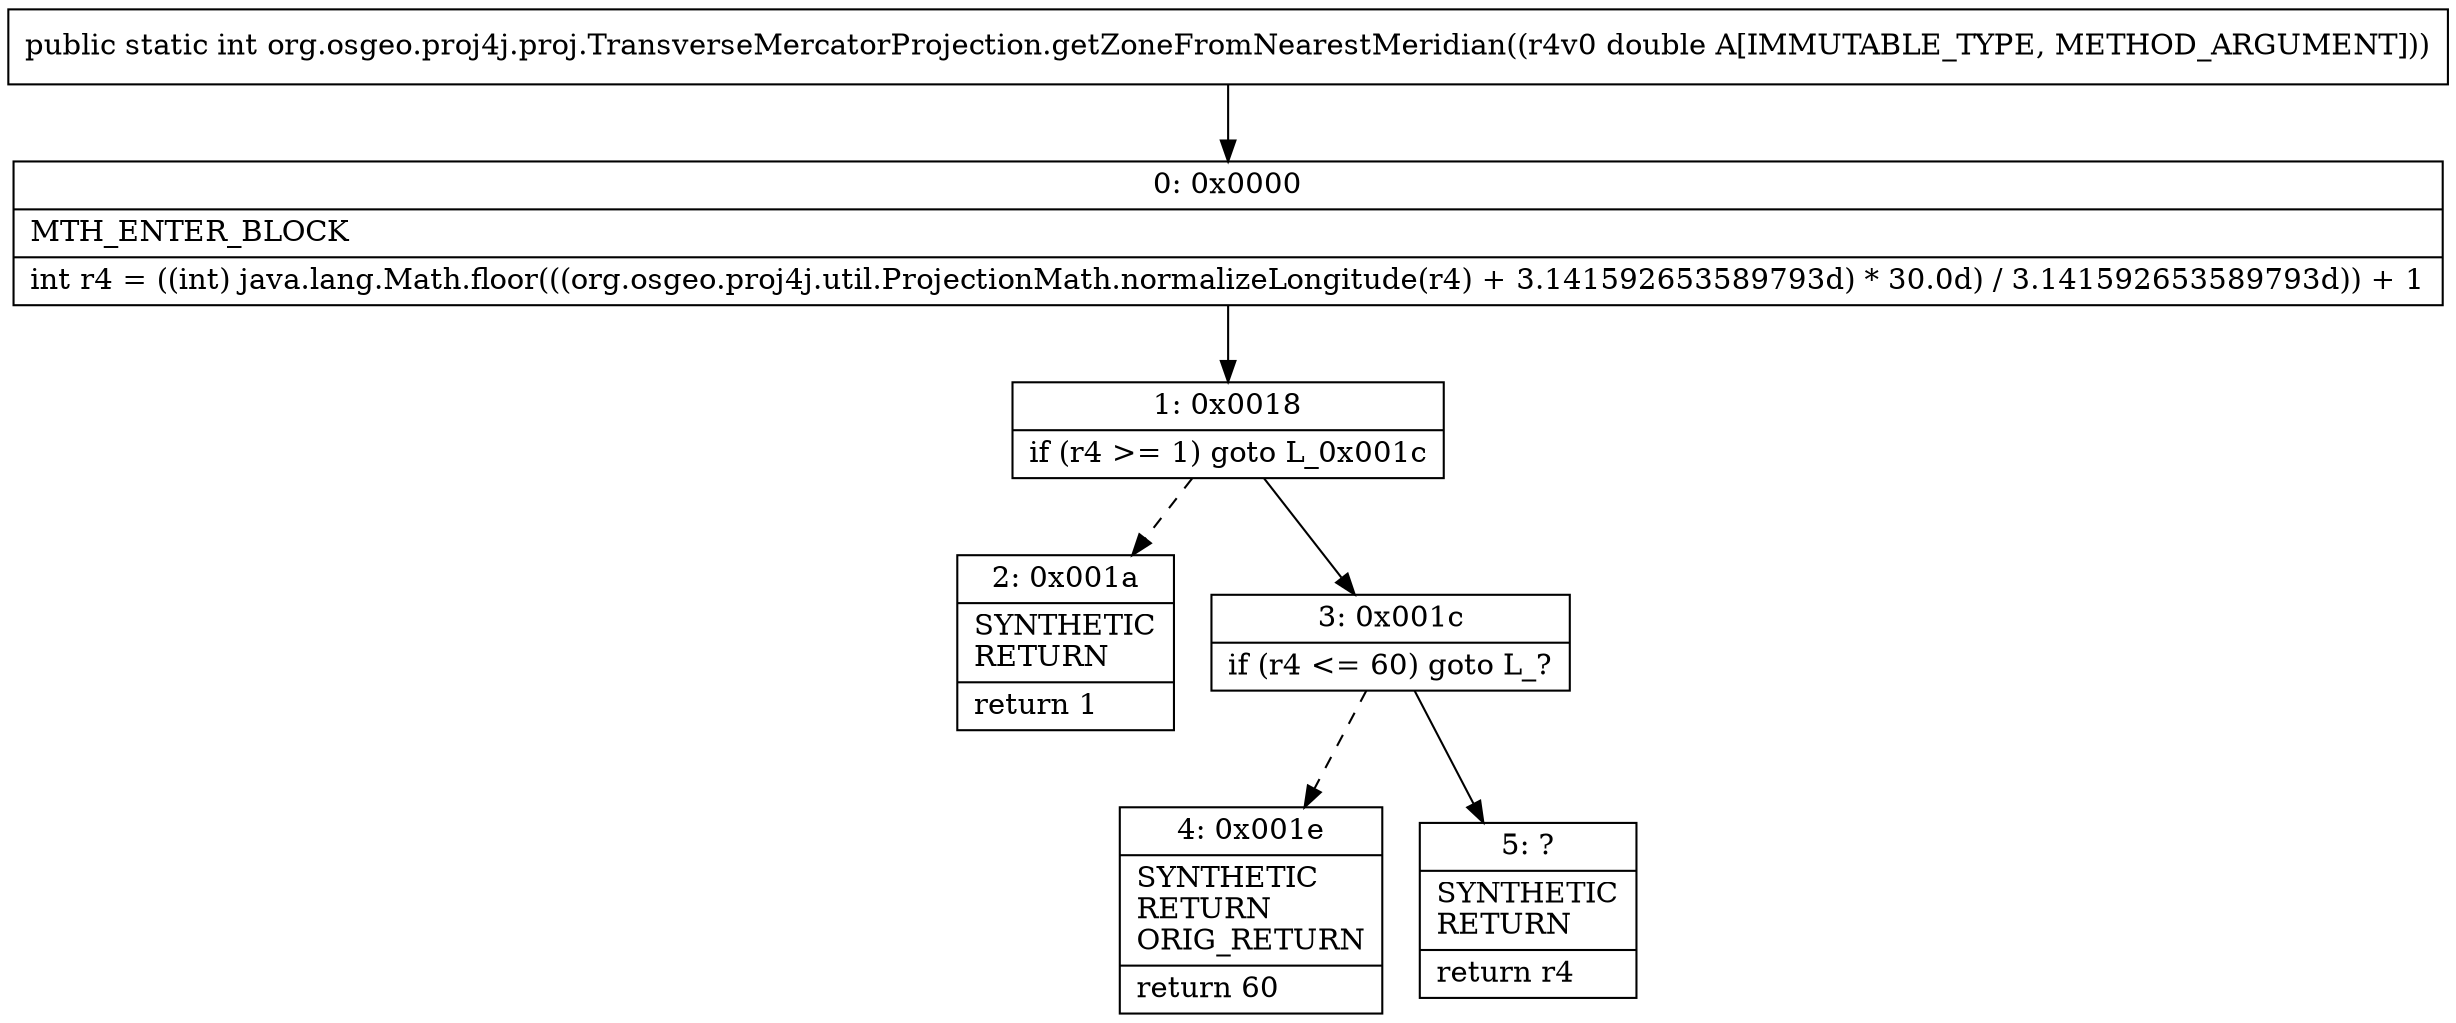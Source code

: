 digraph "CFG fororg.osgeo.proj4j.proj.TransverseMercatorProjection.getZoneFromNearestMeridian(D)I" {
Node_0 [shape=record,label="{0\:\ 0x0000|MTH_ENTER_BLOCK\l|int r4 = ((int) java.lang.Math.floor(((org.osgeo.proj4j.util.ProjectionMath.normalizeLongitude(r4) + 3.141592653589793d) * 30.0d) \/ 3.141592653589793d)) + 1\l}"];
Node_1 [shape=record,label="{1\:\ 0x0018|if (r4 \>= 1) goto L_0x001c\l}"];
Node_2 [shape=record,label="{2\:\ 0x001a|SYNTHETIC\lRETURN\l|return 1\l}"];
Node_3 [shape=record,label="{3\:\ 0x001c|if (r4 \<= 60) goto L_?\l}"];
Node_4 [shape=record,label="{4\:\ 0x001e|SYNTHETIC\lRETURN\lORIG_RETURN\l|return 60\l}"];
Node_5 [shape=record,label="{5\:\ ?|SYNTHETIC\lRETURN\l|return r4\l}"];
MethodNode[shape=record,label="{public static int org.osgeo.proj4j.proj.TransverseMercatorProjection.getZoneFromNearestMeridian((r4v0 double A[IMMUTABLE_TYPE, METHOD_ARGUMENT])) }"];
MethodNode -> Node_0;
Node_0 -> Node_1;
Node_1 -> Node_2[style=dashed];
Node_1 -> Node_3;
Node_3 -> Node_4[style=dashed];
Node_3 -> Node_5;
}

